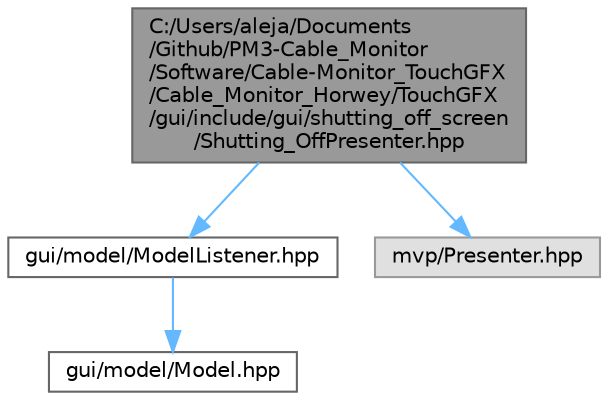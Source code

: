 digraph "C:/Users/aleja/Documents/Github/PM3-Cable_Monitor/Software/Cable-Monitor_TouchGFX/Cable_Monitor_Horwey/TouchGFX/gui/include/gui/shutting_off_screen/Shutting_OffPresenter.hpp"
{
 // LATEX_PDF_SIZE
  bgcolor="transparent";
  edge [fontname=Helvetica,fontsize=10,labelfontname=Helvetica,labelfontsize=10];
  node [fontname=Helvetica,fontsize=10,shape=box,height=0.2,width=0.4];
  Node1 [id="Node000001",label="C:/Users/aleja/Documents\l/Github/PM3-Cable_Monitor\l/Software/Cable-Monitor_TouchGFX\l/Cable_Monitor_Horwey/TouchGFX\l/gui/include/gui/shutting_off_screen\l/Shutting_OffPresenter.hpp",height=0.2,width=0.4,color="gray40", fillcolor="grey60", style="filled", fontcolor="black",tooltip=" "];
  Node1 -> Node2 [id="edge1_Node000001_Node000002",color="steelblue1",style="solid",tooltip=" "];
  Node2 [id="Node000002",label="gui/model/ModelListener.hpp",height=0.2,width=0.4,color="grey40", fillcolor="white", style="filled",URL="$_model_listener_8hpp.html",tooltip=" "];
  Node2 -> Node3 [id="edge2_Node000002_Node000003",color="steelblue1",style="solid",tooltip=" "];
  Node3 [id="Node000003",label="gui/model/Model.hpp",height=0.2,width=0.4,color="grey40", fillcolor="white", style="filled",URL="$_model_8hpp.html",tooltip=" "];
  Node1 -> Node4 [id="edge3_Node000001_Node000004",color="steelblue1",style="solid",tooltip=" "];
  Node4 [id="Node000004",label="mvp/Presenter.hpp",height=0.2,width=0.4,color="grey60", fillcolor="#E0E0E0", style="filled",tooltip=" "];
}

